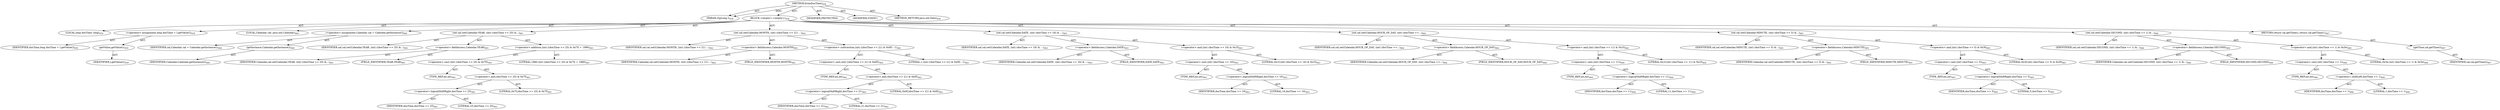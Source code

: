 digraph "fromDosTime" {  
"111669149708" [label = <(METHOD,fromDosTime)<SUB>458</SUB>> ]
"115964117014" [label = <(PARAM,ZipLong l)<SUB>458</SUB>> ]
"25769803821" [label = <(BLOCK,&lt;empty&gt;,&lt;empty&gt;)<SUB>458</SUB>> ]
"94489280559" [label = <(LOCAL,long dosTime: long)<SUB>459</SUB>> ]
"30064771369" [label = <(&lt;operator&gt;.assignment,long dosTime = l.getValue())<SUB>459</SUB>> ]
"68719477008" [label = <(IDENTIFIER,dosTime,long dosTime = l.getValue())<SUB>459</SUB>> ]
"30064771370" [label = <(getValue,getValue())<SUB>459</SUB>> ]
"68719477009" [label = <(IDENTIFIER,l,getValue())<SUB>459</SUB>> ]
"94489280560" [label = <(LOCAL,Calendar cal: java.util.Calendar)<SUB>460</SUB>> ]
"30064771371" [label = <(&lt;operator&gt;.assignment,Calendar cal = Calendar.getInstance())<SUB>460</SUB>> ]
"68719477010" [label = <(IDENTIFIER,cal,Calendar cal = Calendar.getInstance())<SUB>460</SUB>> ]
"30064771372" [label = <(getInstance,Calendar.getInstance())<SUB>460</SUB>> ]
"68719477011" [label = <(IDENTIFIER,Calendar,Calendar.getInstance())<SUB>460</SUB>> ]
"30064771373" [label = <(set,cal.set(Calendar.YEAR, (int) ((dosTime &gt;&gt; 25) &amp;...)<SUB>461</SUB>> ]
"68719477012" [label = <(IDENTIFIER,cal,cal.set(Calendar.YEAR, (int) ((dosTime &gt;&gt; 25) &amp;...)<SUB>461</SUB>> ]
"30064771374" [label = <(&lt;operator&gt;.fieldAccess,Calendar.YEAR)<SUB>461</SUB>> ]
"68719477013" [label = <(IDENTIFIER,Calendar,cal.set(Calendar.YEAR, (int) ((dosTime &gt;&gt; 25) &amp;...)<SUB>461</SUB>> ]
"55834574897" [label = <(FIELD_IDENTIFIER,YEAR,YEAR)<SUB>461</SUB>> ]
"30064771375" [label = <(&lt;operator&gt;.addition,(int) ((dosTime &gt;&gt; 25) &amp; 0x7f) + 1980)<SUB>461</SUB>> ]
"30064771376" [label = <(&lt;operator&gt;.cast,(int) ((dosTime &gt;&gt; 25) &amp; 0x7f))<SUB>461</SUB>> ]
"180388626441" [label = <(TYPE_REF,int,int)<SUB>461</SUB>> ]
"30064771377" [label = <(&lt;operator&gt;.and,(dosTime &gt;&gt; 25) &amp; 0x7f)<SUB>461</SUB>> ]
"30064771378" [label = <(&lt;operator&gt;.logicalShiftRight,dosTime &gt;&gt; 25)<SUB>461</SUB>> ]
"68719477014" [label = <(IDENTIFIER,dosTime,dosTime &gt;&gt; 25)<SUB>461</SUB>> ]
"90194313253" [label = <(LITERAL,25,dosTime &gt;&gt; 25)<SUB>461</SUB>> ]
"90194313254" [label = <(LITERAL,0x7f,(dosTime &gt;&gt; 25) &amp; 0x7f)<SUB>461</SUB>> ]
"90194313255" [label = <(LITERAL,1980,(int) ((dosTime &gt;&gt; 25) &amp; 0x7f) + 1980)<SUB>461</SUB>> ]
"30064771379" [label = <(set,cal.set(Calendar.MONTH, (int) ((dosTime &gt;&gt; 21) ...)<SUB>462</SUB>> ]
"68719477015" [label = <(IDENTIFIER,cal,cal.set(Calendar.MONTH, (int) ((dosTime &gt;&gt; 21) ...)<SUB>462</SUB>> ]
"30064771380" [label = <(&lt;operator&gt;.fieldAccess,Calendar.MONTH)<SUB>462</SUB>> ]
"68719477016" [label = <(IDENTIFIER,Calendar,cal.set(Calendar.MONTH, (int) ((dosTime &gt;&gt; 21) ...)<SUB>462</SUB>> ]
"55834574898" [label = <(FIELD_IDENTIFIER,MONTH,MONTH)<SUB>462</SUB>> ]
"30064771381" [label = <(&lt;operator&gt;.subtraction,(int) ((dosTime &gt;&gt; 21) &amp; 0x0f) - 1)<SUB>462</SUB>> ]
"30064771382" [label = <(&lt;operator&gt;.cast,(int) ((dosTime &gt;&gt; 21) &amp; 0x0f))<SUB>462</SUB>> ]
"180388626442" [label = <(TYPE_REF,int,int)<SUB>462</SUB>> ]
"30064771383" [label = <(&lt;operator&gt;.and,(dosTime &gt;&gt; 21) &amp; 0x0f)<SUB>462</SUB>> ]
"30064771384" [label = <(&lt;operator&gt;.logicalShiftRight,dosTime &gt;&gt; 21)<SUB>462</SUB>> ]
"68719477017" [label = <(IDENTIFIER,dosTime,dosTime &gt;&gt; 21)<SUB>462</SUB>> ]
"90194313256" [label = <(LITERAL,21,dosTime &gt;&gt; 21)<SUB>462</SUB>> ]
"90194313257" [label = <(LITERAL,0x0f,(dosTime &gt;&gt; 21) &amp; 0x0f)<SUB>462</SUB>> ]
"90194313258" [label = <(LITERAL,1,(int) ((dosTime &gt;&gt; 21) &amp; 0x0f) - 1)<SUB>462</SUB>> ]
"30064771385" [label = <(set,cal.set(Calendar.DATE, (int) (dosTime &gt;&gt; 16) &amp; ...)<SUB>463</SUB>> ]
"68719477018" [label = <(IDENTIFIER,cal,cal.set(Calendar.DATE, (int) (dosTime &gt;&gt; 16) &amp; ...)<SUB>463</SUB>> ]
"30064771386" [label = <(&lt;operator&gt;.fieldAccess,Calendar.DATE)<SUB>463</SUB>> ]
"68719477019" [label = <(IDENTIFIER,Calendar,cal.set(Calendar.DATE, (int) (dosTime &gt;&gt; 16) &amp; ...)<SUB>463</SUB>> ]
"55834574899" [label = <(FIELD_IDENTIFIER,DATE,DATE)<SUB>463</SUB>> ]
"30064771387" [label = <(&lt;operator&gt;.and,(int) (dosTime &gt;&gt; 16) &amp; 0x1f)<SUB>463</SUB>> ]
"30064771388" [label = <(&lt;operator&gt;.cast,(int) (dosTime &gt;&gt; 16))<SUB>463</SUB>> ]
"180388626443" [label = <(TYPE_REF,int,int)<SUB>463</SUB>> ]
"30064771389" [label = <(&lt;operator&gt;.logicalShiftRight,dosTime &gt;&gt; 16)<SUB>463</SUB>> ]
"68719477020" [label = <(IDENTIFIER,dosTime,dosTime &gt;&gt; 16)<SUB>463</SUB>> ]
"90194313259" [label = <(LITERAL,16,dosTime &gt;&gt; 16)<SUB>463</SUB>> ]
"90194313260" [label = <(LITERAL,0x1f,(int) (dosTime &gt;&gt; 16) &amp; 0x1f)<SUB>463</SUB>> ]
"30064771390" [label = <(set,cal.set(Calendar.HOUR_OF_DAY, (int) (dosTime &gt;&gt;...)<SUB>464</SUB>> ]
"68719477021" [label = <(IDENTIFIER,cal,cal.set(Calendar.HOUR_OF_DAY, (int) (dosTime &gt;&gt;...)<SUB>464</SUB>> ]
"30064771391" [label = <(&lt;operator&gt;.fieldAccess,Calendar.HOUR_OF_DAY)<SUB>464</SUB>> ]
"68719477022" [label = <(IDENTIFIER,Calendar,cal.set(Calendar.HOUR_OF_DAY, (int) (dosTime &gt;&gt;...)<SUB>464</SUB>> ]
"55834574900" [label = <(FIELD_IDENTIFIER,HOUR_OF_DAY,HOUR_OF_DAY)<SUB>464</SUB>> ]
"30064771392" [label = <(&lt;operator&gt;.and,(int) (dosTime &gt;&gt; 11) &amp; 0x1f)<SUB>464</SUB>> ]
"30064771393" [label = <(&lt;operator&gt;.cast,(int) (dosTime &gt;&gt; 11))<SUB>464</SUB>> ]
"180388626444" [label = <(TYPE_REF,int,int)<SUB>464</SUB>> ]
"30064771394" [label = <(&lt;operator&gt;.logicalShiftRight,dosTime &gt;&gt; 11)<SUB>464</SUB>> ]
"68719477023" [label = <(IDENTIFIER,dosTime,dosTime &gt;&gt; 11)<SUB>464</SUB>> ]
"90194313261" [label = <(LITERAL,11,dosTime &gt;&gt; 11)<SUB>464</SUB>> ]
"90194313262" [label = <(LITERAL,0x1f,(int) (dosTime &gt;&gt; 11) &amp; 0x1f)<SUB>464</SUB>> ]
"30064771395" [label = <(set,cal.set(Calendar.MINUTE, (int) (dosTime &gt;&gt; 5) &amp;...)<SUB>465</SUB>> ]
"68719477024" [label = <(IDENTIFIER,cal,cal.set(Calendar.MINUTE, (int) (dosTime &gt;&gt; 5) &amp;...)<SUB>465</SUB>> ]
"30064771396" [label = <(&lt;operator&gt;.fieldAccess,Calendar.MINUTE)<SUB>465</SUB>> ]
"68719477025" [label = <(IDENTIFIER,Calendar,cal.set(Calendar.MINUTE, (int) (dosTime &gt;&gt; 5) &amp;...)<SUB>465</SUB>> ]
"55834574901" [label = <(FIELD_IDENTIFIER,MINUTE,MINUTE)<SUB>465</SUB>> ]
"30064771397" [label = <(&lt;operator&gt;.and,(int) (dosTime &gt;&gt; 5) &amp; 0x3f)<SUB>465</SUB>> ]
"30064771398" [label = <(&lt;operator&gt;.cast,(int) (dosTime &gt;&gt; 5))<SUB>465</SUB>> ]
"180388626445" [label = <(TYPE_REF,int,int)<SUB>465</SUB>> ]
"30064771399" [label = <(&lt;operator&gt;.logicalShiftRight,dosTime &gt;&gt; 5)<SUB>465</SUB>> ]
"68719477026" [label = <(IDENTIFIER,dosTime,dosTime &gt;&gt; 5)<SUB>465</SUB>> ]
"90194313263" [label = <(LITERAL,5,dosTime &gt;&gt; 5)<SUB>465</SUB>> ]
"90194313264" [label = <(LITERAL,0x3f,(int) (dosTime &gt;&gt; 5) &amp; 0x3f)<SUB>465</SUB>> ]
"30064771400" [label = <(set,cal.set(Calendar.SECOND, (int) (dosTime &lt;&lt; 1) &amp;...)<SUB>466</SUB>> ]
"68719477027" [label = <(IDENTIFIER,cal,cal.set(Calendar.SECOND, (int) (dosTime &lt;&lt; 1) &amp;...)<SUB>466</SUB>> ]
"30064771401" [label = <(&lt;operator&gt;.fieldAccess,Calendar.SECOND)<SUB>466</SUB>> ]
"68719477028" [label = <(IDENTIFIER,Calendar,cal.set(Calendar.SECOND, (int) (dosTime &lt;&lt; 1) &amp;...)<SUB>466</SUB>> ]
"55834574902" [label = <(FIELD_IDENTIFIER,SECOND,SECOND)<SUB>466</SUB>> ]
"30064771402" [label = <(&lt;operator&gt;.and,(int) (dosTime &lt;&lt; 1) &amp; 0x3e)<SUB>466</SUB>> ]
"30064771403" [label = <(&lt;operator&gt;.cast,(int) (dosTime &lt;&lt; 1))<SUB>466</SUB>> ]
"180388626446" [label = <(TYPE_REF,int,int)<SUB>466</SUB>> ]
"30064771404" [label = <(&lt;operator&gt;.shiftLeft,dosTime &lt;&lt; 1)<SUB>466</SUB>> ]
"68719477029" [label = <(IDENTIFIER,dosTime,dosTime &lt;&lt; 1)<SUB>466</SUB>> ]
"90194313265" [label = <(LITERAL,1,dosTime &lt;&lt; 1)<SUB>466</SUB>> ]
"90194313266" [label = <(LITERAL,0x3e,(int) (dosTime &lt;&lt; 1) &amp; 0x3e)<SUB>466</SUB>> ]
"146028888070" [label = <(RETURN,return cal.getTime();,return cal.getTime();)<SUB>467</SUB>> ]
"30064771405" [label = <(getTime,cal.getTime())<SUB>467</SUB>> ]
"68719477030" [label = <(IDENTIFIER,cal,cal.getTime())<SUB>467</SUB>> ]
"133143986213" [label = <(MODIFIER,PROTECTED)> ]
"133143986214" [label = <(MODIFIER,STATIC)> ]
"128849018892" [label = <(METHOD_RETURN,java.util.Date)<SUB>458</SUB>> ]
  "111669149708" -> "115964117014"  [ label = "AST: "] 
  "111669149708" -> "25769803821"  [ label = "AST: "] 
  "111669149708" -> "133143986213"  [ label = "AST: "] 
  "111669149708" -> "133143986214"  [ label = "AST: "] 
  "111669149708" -> "128849018892"  [ label = "AST: "] 
  "25769803821" -> "94489280559"  [ label = "AST: "] 
  "25769803821" -> "30064771369"  [ label = "AST: "] 
  "25769803821" -> "94489280560"  [ label = "AST: "] 
  "25769803821" -> "30064771371"  [ label = "AST: "] 
  "25769803821" -> "30064771373"  [ label = "AST: "] 
  "25769803821" -> "30064771379"  [ label = "AST: "] 
  "25769803821" -> "30064771385"  [ label = "AST: "] 
  "25769803821" -> "30064771390"  [ label = "AST: "] 
  "25769803821" -> "30064771395"  [ label = "AST: "] 
  "25769803821" -> "30064771400"  [ label = "AST: "] 
  "25769803821" -> "146028888070"  [ label = "AST: "] 
  "30064771369" -> "68719477008"  [ label = "AST: "] 
  "30064771369" -> "30064771370"  [ label = "AST: "] 
  "30064771370" -> "68719477009"  [ label = "AST: "] 
  "30064771371" -> "68719477010"  [ label = "AST: "] 
  "30064771371" -> "30064771372"  [ label = "AST: "] 
  "30064771372" -> "68719477011"  [ label = "AST: "] 
  "30064771373" -> "68719477012"  [ label = "AST: "] 
  "30064771373" -> "30064771374"  [ label = "AST: "] 
  "30064771373" -> "30064771375"  [ label = "AST: "] 
  "30064771374" -> "68719477013"  [ label = "AST: "] 
  "30064771374" -> "55834574897"  [ label = "AST: "] 
  "30064771375" -> "30064771376"  [ label = "AST: "] 
  "30064771375" -> "90194313255"  [ label = "AST: "] 
  "30064771376" -> "180388626441"  [ label = "AST: "] 
  "30064771376" -> "30064771377"  [ label = "AST: "] 
  "30064771377" -> "30064771378"  [ label = "AST: "] 
  "30064771377" -> "90194313254"  [ label = "AST: "] 
  "30064771378" -> "68719477014"  [ label = "AST: "] 
  "30064771378" -> "90194313253"  [ label = "AST: "] 
  "30064771379" -> "68719477015"  [ label = "AST: "] 
  "30064771379" -> "30064771380"  [ label = "AST: "] 
  "30064771379" -> "30064771381"  [ label = "AST: "] 
  "30064771380" -> "68719477016"  [ label = "AST: "] 
  "30064771380" -> "55834574898"  [ label = "AST: "] 
  "30064771381" -> "30064771382"  [ label = "AST: "] 
  "30064771381" -> "90194313258"  [ label = "AST: "] 
  "30064771382" -> "180388626442"  [ label = "AST: "] 
  "30064771382" -> "30064771383"  [ label = "AST: "] 
  "30064771383" -> "30064771384"  [ label = "AST: "] 
  "30064771383" -> "90194313257"  [ label = "AST: "] 
  "30064771384" -> "68719477017"  [ label = "AST: "] 
  "30064771384" -> "90194313256"  [ label = "AST: "] 
  "30064771385" -> "68719477018"  [ label = "AST: "] 
  "30064771385" -> "30064771386"  [ label = "AST: "] 
  "30064771385" -> "30064771387"  [ label = "AST: "] 
  "30064771386" -> "68719477019"  [ label = "AST: "] 
  "30064771386" -> "55834574899"  [ label = "AST: "] 
  "30064771387" -> "30064771388"  [ label = "AST: "] 
  "30064771387" -> "90194313260"  [ label = "AST: "] 
  "30064771388" -> "180388626443"  [ label = "AST: "] 
  "30064771388" -> "30064771389"  [ label = "AST: "] 
  "30064771389" -> "68719477020"  [ label = "AST: "] 
  "30064771389" -> "90194313259"  [ label = "AST: "] 
  "30064771390" -> "68719477021"  [ label = "AST: "] 
  "30064771390" -> "30064771391"  [ label = "AST: "] 
  "30064771390" -> "30064771392"  [ label = "AST: "] 
  "30064771391" -> "68719477022"  [ label = "AST: "] 
  "30064771391" -> "55834574900"  [ label = "AST: "] 
  "30064771392" -> "30064771393"  [ label = "AST: "] 
  "30064771392" -> "90194313262"  [ label = "AST: "] 
  "30064771393" -> "180388626444"  [ label = "AST: "] 
  "30064771393" -> "30064771394"  [ label = "AST: "] 
  "30064771394" -> "68719477023"  [ label = "AST: "] 
  "30064771394" -> "90194313261"  [ label = "AST: "] 
  "30064771395" -> "68719477024"  [ label = "AST: "] 
  "30064771395" -> "30064771396"  [ label = "AST: "] 
  "30064771395" -> "30064771397"  [ label = "AST: "] 
  "30064771396" -> "68719477025"  [ label = "AST: "] 
  "30064771396" -> "55834574901"  [ label = "AST: "] 
  "30064771397" -> "30064771398"  [ label = "AST: "] 
  "30064771397" -> "90194313264"  [ label = "AST: "] 
  "30064771398" -> "180388626445"  [ label = "AST: "] 
  "30064771398" -> "30064771399"  [ label = "AST: "] 
  "30064771399" -> "68719477026"  [ label = "AST: "] 
  "30064771399" -> "90194313263"  [ label = "AST: "] 
  "30064771400" -> "68719477027"  [ label = "AST: "] 
  "30064771400" -> "30064771401"  [ label = "AST: "] 
  "30064771400" -> "30064771402"  [ label = "AST: "] 
  "30064771401" -> "68719477028"  [ label = "AST: "] 
  "30064771401" -> "55834574902"  [ label = "AST: "] 
  "30064771402" -> "30064771403"  [ label = "AST: "] 
  "30064771402" -> "90194313266"  [ label = "AST: "] 
  "30064771403" -> "180388626446"  [ label = "AST: "] 
  "30064771403" -> "30064771404"  [ label = "AST: "] 
  "30064771404" -> "68719477029"  [ label = "AST: "] 
  "30064771404" -> "90194313265"  [ label = "AST: "] 
  "146028888070" -> "30064771405"  [ label = "AST: "] 
  "30064771405" -> "68719477030"  [ label = "AST: "] 
  "111669149708" -> "115964117014"  [ label = "DDG: "] 
}
